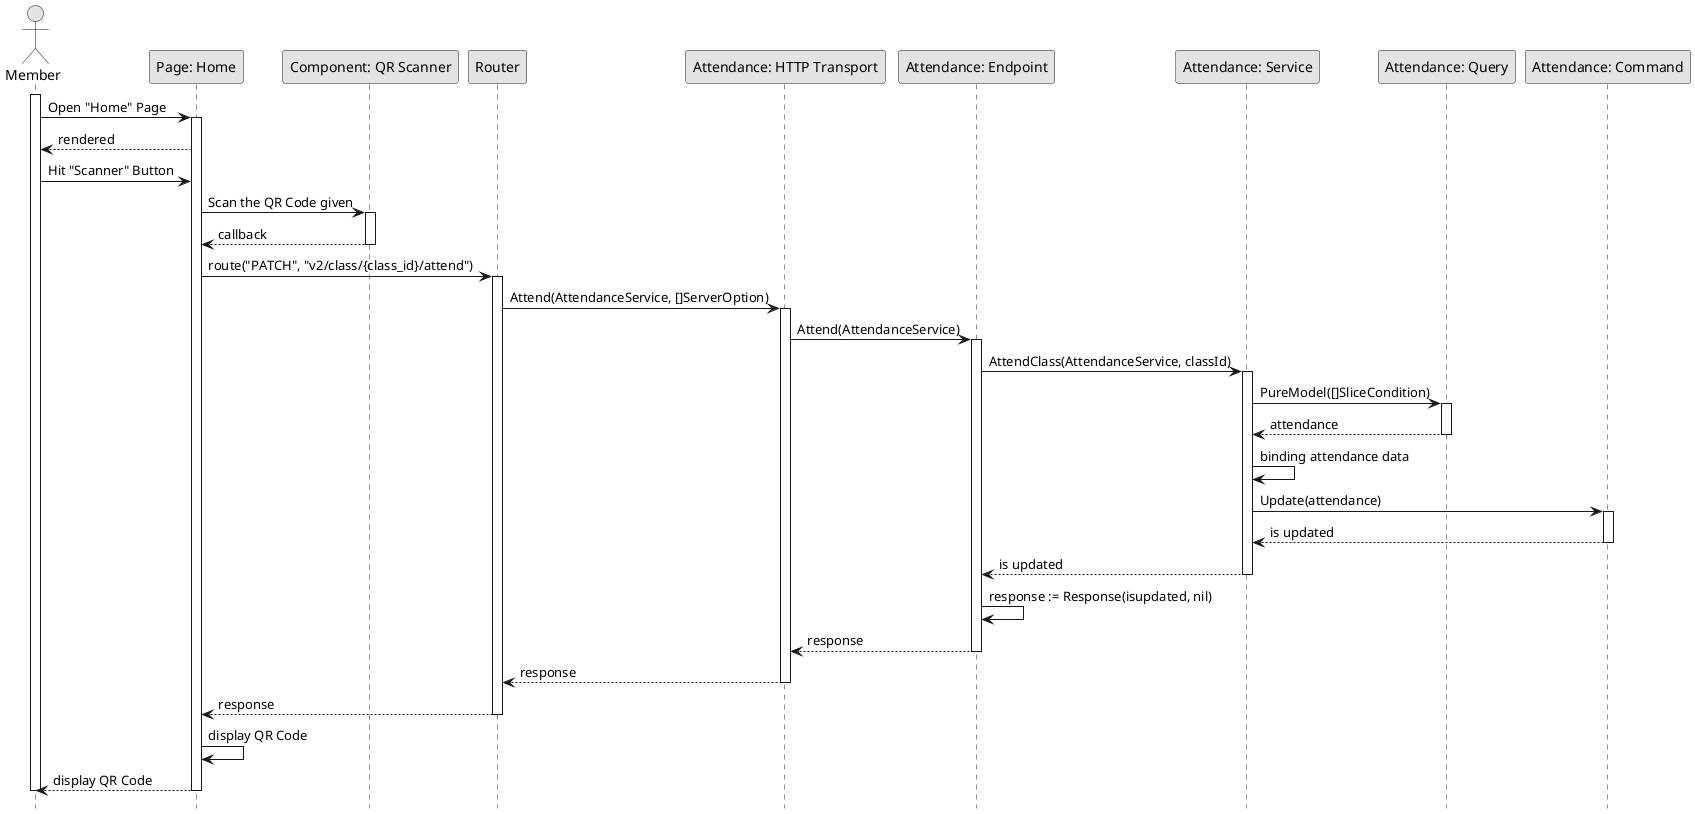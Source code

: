 @startuml Attend

skinparam Monochrome true
skinparam Shadowing false
hide footbox

actor Member
participant "Page: Home" as HomePage
participant "Component: QR Scanner" as QRScanner
participant "Router" as Router
participant "Attendance: HTTP Transport" as AttendanceHTTPTransport
participant "Attendance: Endpoint" as AttendanceEndpoint
participant "Attendance: Service" as AttendanceService
participant "Attendance: Query" as AttendanceQuery
participant "Attendance: Command" as AttendanceCommand

activate Member

Member->HomePage: Open "Home" Page
activate HomePage
HomePage-->Member: rendered
Member->HomePage: Hit "Scanner" Button
HomePage->QRScanner: Scan the QR Code given
activate QRScanner
QRScanner-->HomePage: callback
deactivate QRScanner
HomePage->Router: route("PATCH", "v2/class/{class_id}/attend")
activate Router
Router->AttendanceHTTPTransport: Attend(AttendanceService, []ServerOption)
activate AttendanceHTTPTransport
AttendanceHTTPTransport->AttendanceEndpoint: Attend(AttendanceService)
activate AttendanceEndpoint
AttendanceEndpoint->AttendanceService: AttendClass(AttendanceService, classId)
activate AttendanceService
AttendanceService->AttendanceQuery: PureModel([]SliceCondition)
activate AttendanceQuery
AttendanceQuery-->AttendanceService: attendance
deactivate AttendanceQuery
AttendanceService->AttendanceService: binding attendance data
AttendanceService->AttendanceCommand: Update(attendance)
activate AttendanceCommand
AttendanceCommand-->AttendanceService: is updated
deactivate AttendanceCommand
AttendanceService-->AttendanceEndpoint: is updated
deactivate AttendanceService
AttendanceEndpoint->AttendanceEndpoint: response := Response(isupdated, nil)
AttendanceEndpoint-->AttendanceHTTPTransport: response
deactivate AttendanceEndpoint
AttendanceHTTPTransport-->Router: response
deactivate AttendanceHTTPTransport
Router-->HomePage: response
deactivate Router
HomePage->HomePage: display QR Code
HomePage-->Member: display QR Code
deactivate HomePage

deactivate Member

@enduml